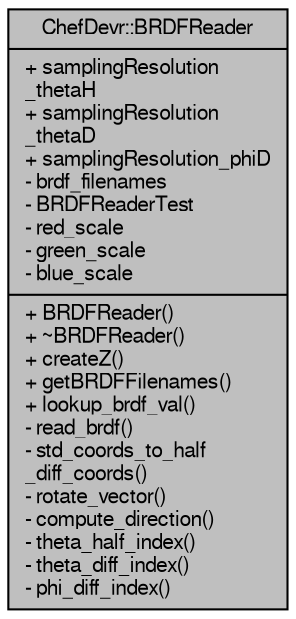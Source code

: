 digraph "ChefDevr::BRDFReader"
{
 // LATEX_PDF_SIZE
  edge [fontname="FreeSans",fontsize="10",labelfontname="FreeSans",labelfontsize="10"];
  node [fontname="FreeSans",fontsize="10",shape=record];
  Node1 [label="{ChefDevr::BRDFReader\n|+ samplingResolution\l_thetaH\l+ samplingResolution\l_thetaD\l+ samplingResolution_phiD\l- brdf_filenames\l- BRDFReaderTest\l- red_scale\l- green_scale\l- blue_scale\l|+ BRDFReader()\l+ ~BRDFReader()\l+ createZ()\l+ getBRDFFilenames()\l+ lookup_brdf_val()\l- read_brdf()\l- std_coords_to_half\l_diff_coords()\l- rotate_vector()\l- compute_direction()\l- theta_half_index()\l- theta_diff_index()\l- phi_diff_index()\l}",height=0.2,width=0.4,color="black", fillcolor="grey75", style="filled", fontcolor="black",tooltip="This class is used to read all the BRDF references and to sample them."];
}

